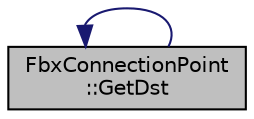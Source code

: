 digraph "FbxConnectionPoint::GetDst"
{
  edge [fontname="Helvetica",fontsize="10",labelfontname="Helvetica",labelfontsize="10"];
  node [fontname="Helvetica",fontsize="10",shape=record];
  rankdir="LR";
  Node66 [label="FbxConnectionPoint\l::GetDst",height=0.2,width=0.4,color="black", fillcolor="grey75", style="filled", fontcolor="black"];
  Node66 -> Node66 [dir="back",color="midnightblue",fontsize="10",style="solid",fontname="Helvetica"];
}
